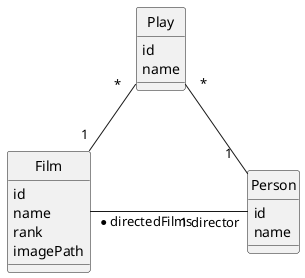 @startuml
class Play {
id
name
}

class Film {
id
name
rank
imagePath
}

class Person {
id
name
}

Play "  *  " -- "  1  " Person
Play "  *  " -- "  1  " Film

Film "* directedFilms" - "1 director" Person :"                                    "
hide circle
@enduml